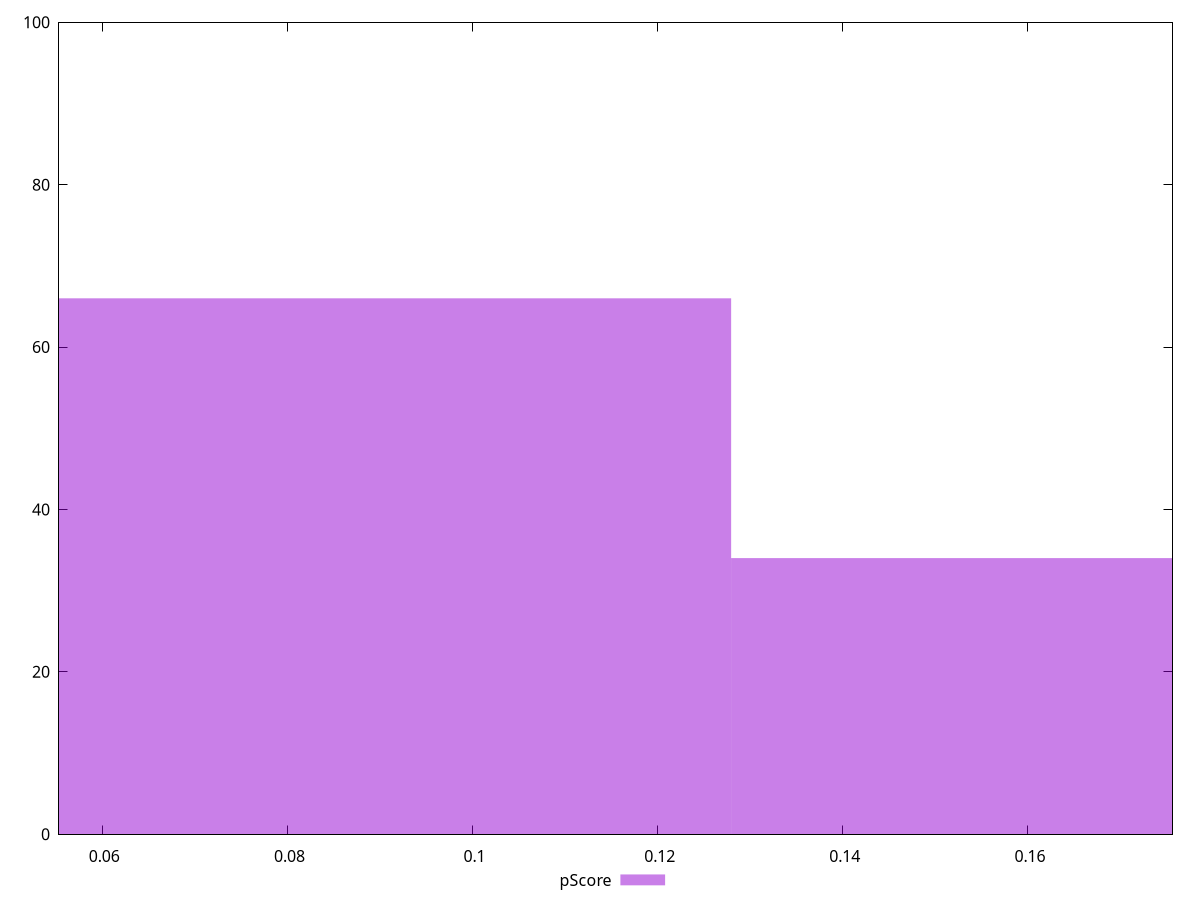 reset

$pScore <<EOF
0.1705795449686959 34
0.08528977248434795 66
EOF

set key outside below
set boxwidth 0.08528977248434795
set xrange [0.05532429335291911:0.17561498839195389]
set yrange [0:100]
set trange [0:100]
set style fill transparent solid 0.5 noborder
set terminal svg size 640, 490 enhanced background rgb 'white'
set output "report_00009_2021-02-08T22-37-41.559Z/largest-contentful-paint/samples/pages+cached+noadtech/pScore/histogram.svg"

plot $pScore title "pScore" with boxes

reset
